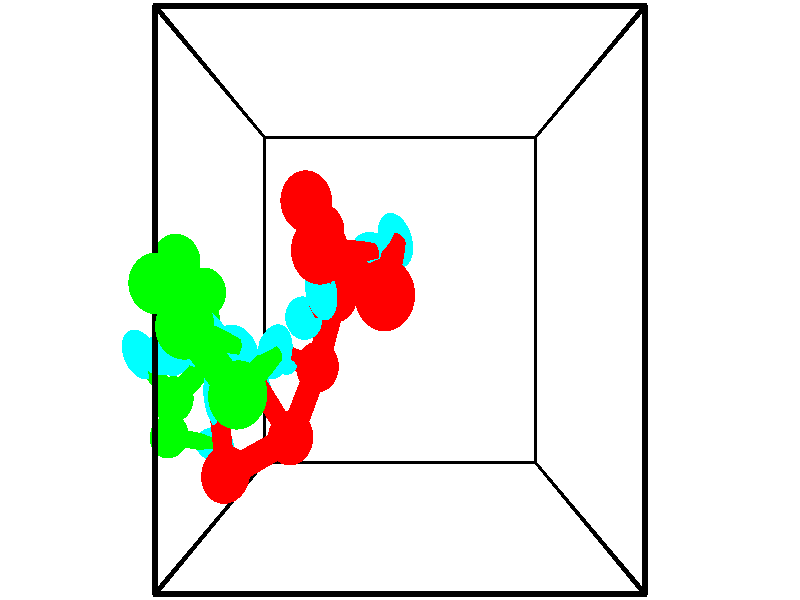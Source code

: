 // switches for output
#declare DRAW_BASES = 1; // possible values are 0, 1; only relevant for DNA ribbons
#declare DRAW_BASES_TYPE = 3; // possible values are 1, 2, 3; only relevant for DNA ribbons
#declare DRAW_FOG = 0; // set to 1 to enable fog

#include "colors.inc"

#include "transforms.inc"
background { rgb <1, 1, 1>}

#default {
   normal{
       ripples 0.25
       frequency 0.20
       turbulence 0.2
       lambda 5
   }
	finish {
		phong 0.1
		phong_size 40.
	}
}

// original window dimensions: 1024x640


// camera settings

camera {
	sky <-0, 1, 0>
	up <-0, 1, 0>
	right 1.6 * <1, 0, 0>
	location <2.5, 2.5, 11.1562>
	look_at <2.5, 2.5, 2.5>
	direction <0, 0, -8.6562>
	angle 67.0682
}


# declare cpy_camera_pos = <2.5, 2.5, 11.1562>;
# if (DRAW_FOG = 1)
fog {
	fog_type 2
	up vnormalize(cpy_camera_pos)
	color rgbt<1,1,1,0.3>
	distance 1e-5
	fog_alt 3e-3
	fog_offset 4
}
# end


// LIGHTS

# declare lum = 6;
global_settings {
	ambient_light rgb lum * <0.05, 0.05, 0.05>
	max_trace_level 15
}# declare cpy_direct_light_amount = 0.25;
light_source
{	1000 * <-1, -1, 1>,
	rgb lum * cpy_direct_light_amount
	parallel
}

light_source
{	1000 * <1, 1, -1>,
	rgb lum * cpy_direct_light_amount
	parallel
}

// strand 0

// nucleotide -1

// particle -1
sphere {
	<2.374187, 2.535158, 6.175449> 0.250000
	pigment { color rgbt <1,0,0,0> }
	no_shadow
}
cylinder {
	<2.423588, 2.778427, 5.861794>,  <2.453228, 2.924388, 5.673600>, 0.100000
	pigment { color rgbt <1,0,0,0> }
	no_shadow
}
cylinder {
	<2.423588, 2.778427, 5.861794>,  <2.374187, 2.535158, 6.175449>, 0.100000
	pigment { color rgbt <1,0,0,0> }
	no_shadow
}

// particle -1
sphere {
	<2.423588, 2.778427, 5.861794> 0.100000
	pigment { color rgbt <1,0,0,0> }
	no_shadow
}
sphere {
	0, 1
	scale<0.080000,0.200000,0.300000>
	matrix <-0.658808, -0.540677, -0.523107,
		-0.742105, 0.581202, 0.333894,
		0.123502, 0.608172, -0.784140,
		2.460638, 2.960879, 5.626552>
	pigment { color rgbt <0,1,1,0> }
	no_shadow
}
cylinder {
	<1.792825, 2.863215, 5.835536>,  <2.374187, 2.535158, 6.175449>, 0.130000
	pigment { color rgbt <1,0,0,0> }
	no_shadow
}

// nucleotide -1

// particle -1
sphere {
	<1.792825, 2.863215, 5.835536> 0.250000
	pigment { color rgbt <1,0,0,0> }
	no_shadow
}
cylinder {
	<2.063602, 2.862617, 5.541122>,  <2.226069, 2.862259, 5.364475>, 0.100000
	pigment { color rgbt <1,0,0,0> }
	no_shadow
}
cylinder {
	<2.063602, 2.862617, 5.541122>,  <1.792825, 2.863215, 5.835536>, 0.100000
	pigment { color rgbt <1,0,0,0> }
	no_shadow
}

// particle -1
sphere {
	<2.063602, 2.862617, 5.541122> 0.100000
	pigment { color rgbt <1,0,0,0> }
	no_shadow
}
sphere {
	0, 1
	scale<0.080000,0.200000,0.300000>
	matrix <-0.686213, -0.362935, -0.630389,
		-0.266190, 0.931813, -0.246711,
		0.676945, -0.001493, -0.736032,
		2.266686, 2.862170, 5.320312>
	pigment { color rgbt <0,1,1,0> }
	no_shadow
}
cylinder {
	<1.584410, 3.303807, 5.248023>,  <1.792825, 2.863215, 5.835536>, 0.130000
	pigment { color rgbt <1,0,0,0> }
	no_shadow
}

// nucleotide -1

// particle -1
sphere {
	<1.584410, 3.303807, 5.248023> 0.250000
	pigment { color rgbt <1,0,0,0> }
	no_shadow
}
cylinder {
	<1.808994, 2.995850, 5.126678>,  <1.943745, 2.811075, 5.053872>, 0.100000
	pigment { color rgbt <1,0,0,0> }
	no_shadow
}
cylinder {
	<1.808994, 2.995850, 5.126678>,  <1.584410, 3.303807, 5.248023>, 0.100000
	pigment { color rgbt <1,0,0,0> }
	no_shadow
}

// particle -1
sphere {
	<1.808994, 2.995850, 5.126678> 0.100000
	pigment { color rgbt <1,0,0,0> }
	no_shadow
}
sphere {
	0, 1
	scale<0.080000,0.200000,0.300000>
	matrix <-0.804461, -0.421916, -0.418125,
		0.193919, 0.478802, -0.856239,
		0.561460, -0.769893, -0.303360,
		1.977432, 2.764882, 5.035670>
	pigment { color rgbt <0,1,1,0> }
	no_shadow
}
cylinder {
	<1.632444, 3.139922, 4.461695>,  <1.584410, 3.303807, 5.248023>, 0.130000
	pigment { color rgbt <1,0,0,0> }
	no_shadow
}

// nucleotide -1

// particle -1
sphere {
	<1.632444, 3.139922, 4.461695> 0.250000
	pigment { color rgbt <1,0,0,0> }
	no_shadow
}
cylinder {
	<1.661808, 2.820023, 4.700027>,  <1.679426, 2.628083, 4.843027>, 0.100000
	pigment { color rgbt <1,0,0,0> }
	no_shadow
}
cylinder {
	<1.661808, 2.820023, 4.700027>,  <1.632444, 3.139922, 4.461695>, 0.100000
	pigment { color rgbt <1,0,0,0> }
	no_shadow
}

// particle -1
sphere {
	<1.661808, 2.820023, 4.700027> 0.100000
	pigment { color rgbt <1,0,0,0> }
	no_shadow
}
sphere {
	0, 1
	scale<0.080000,0.200000,0.300000>
	matrix <-0.676002, -0.479154, -0.559851,
		0.733234, -0.361684, -0.575806,
		0.073410, -0.799748, 0.595831,
		1.683831, 2.580098, 4.878777>
	pigment { color rgbt <0,1,1,0> }
	no_shadow
}
cylinder {
	<1.743614, 2.531492, 4.067238>,  <1.632444, 3.139922, 4.461695>, 0.130000
	pigment { color rgbt <1,0,0,0> }
	no_shadow
}

// nucleotide -1

// particle -1
sphere {
	<1.743614, 2.531492, 4.067238> 0.250000
	pigment { color rgbt <1,0,0,0> }
	no_shadow
}
cylinder {
	<1.589466, 2.422623, 4.419922>,  <1.496977, 2.357301, 4.631532>, 0.100000
	pigment { color rgbt <1,0,0,0> }
	no_shadow
}
cylinder {
	<1.589466, 2.422623, 4.419922>,  <1.743614, 2.531492, 4.067238>, 0.100000
	pigment { color rgbt <1,0,0,0> }
	no_shadow
}

// particle -1
sphere {
	<1.589466, 2.422623, 4.419922> 0.100000
	pigment { color rgbt <1,0,0,0> }
	no_shadow
}
sphere {
	0, 1
	scale<0.080000,0.200000,0.300000>
	matrix <-0.753457, -0.458816, -0.470946,
		0.532722, -0.845819, -0.028258,
		-0.385370, -0.272174, 0.881709,
		1.473855, 2.340971, 4.684435>
	pigment { color rgbt <0,1,1,0> }
	no_shadow
}
cylinder {
	<1.525188, 1.841262, 4.021003>,  <1.743614, 2.531492, 4.067238>, 0.130000
	pigment { color rgbt <1,0,0,0> }
	no_shadow
}

// nucleotide -1

// particle -1
sphere {
	<1.525188, 1.841262, 4.021003> 0.250000
	pigment { color rgbt <1,0,0,0> }
	no_shadow
}
cylinder {
	<1.331928, 1.940109, 4.356979>,  <1.215972, 1.999417, 4.558565>, 0.100000
	pigment { color rgbt <1,0,0,0> }
	no_shadow
}
cylinder {
	<1.331928, 1.940109, 4.356979>,  <1.525188, 1.841262, 4.021003>, 0.100000
	pigment { color rgbt <1,0,0,0> }
	no_shadow
}

// particle -1
sphere {
	<1.331928, 1.940109, 4.356979> 0.100000
	pigment { color rgbt <1,0,0,0> }
	no_shadow
}
sphere {
	0, 1
	scale<0.080000,0.200000,0.300000>
	matrix <-0.824647, -0.450745, -0.341741,
		0.294149, -0.857766, 0.421561,
		-0.483150, 0.247116, 0.839941,
		1.186983, 2.014244, 4.608961>
	pigment { color rgbt <0,1,1,0> }
	no_shadow
}
cylinder {
	<1.279490, 1.216701, 4.417180>,  <1.525188, 1.841262, 4.021003>, 0.130000
	pigment { color rgbt <1,0,0,0> }
	no_shadow
}

// nucleotide -1

// particle -1
sphere {
	<1.279490, 1.216701, 4.417180> 0.250000
	pigment { color rgbt <1,0,0,0> }
	no_shadow
}
cylinder {
	<1.060520, 1.543518, 4.489586>,  <0.929138, 1.739609, 4.533029>, 0.100000
	pigment { color rgbt <1,0,0,0> }
	no_shadow
}
cylinder {
	<1.060520, 1.543518, 4.489586>,  <1.279490, 1.216701, 4.417180>, 0.100000
	pigment { color rgbt <1,0,0,0> }
	no_shadow
}

// particle -1
sphere {
	<1.060520, 1.543518, 4.489586> 0.100000
	pigment { color rgbt <1,0,0,0> }
	no_shadow
}
sphere {
	0, 1
	scale<0.080000,0.200000,0.300000>
	matrix <-0.808450, -0.460447, -0.366604,
		-0.216184, -0.347029, 0.912598,
		-0.547425, 0.817043, 0.181015,
		0.896293, 1.788631, 4.543890>
	pigment { color rgbt <0,1,1,0> }
	no_shadow
}
cylinder {
	<0.644711, 0.950049, 4.726754>,  <1.279490, 1.216701, 4.417180>, 0.130000
	pigment { color rgbt <1,0,0,0> }
	no_shadow
}

// nucleotide -1

// particle -1
sphere {
	<0.644711, 0.950049, 4.726754> 0.250000
	pigment { color rgbt <1,0,0,0> }
	no_shadow
}
cylinder {
	<0.562740, 1.327080, 4.621262>,  <0.513558, 1.553298, 4.557966>, 0.100000
	pigment { color rgbt <1,0,0,0> }
	no_shadow
}
cylinder {
	<0.562740, 1.327080, 4.621262>,  <0.644711, 0.950049, 4.726754>, 0.100000
	pigment { color rgbt <1,0,0,0> }
	no_shadow
}

// particle -1
sphere {
	<0.562740, 1.327080, 4.621262> 0.100000
	pigment { color rgbt <1,0,0,0> }
	no_shadow
}
sphere {
	0, 1
	scale<0.080000,0.200000,0.300000>
	matrix <-0.890768, -0.291269, -0.348849,
		-0.405634, 0.163435, 0.899305,
		-0.204926, 0.942577, -0.263731,
		0.501263, 1.609853, 4.542142>
	pigment { color rgbt <0,1,1,0> }
	no_shadow
}
// strand 1

// nucleotide -1

// particle -1
sphere {
	<-0.688412, 0.931438, 2.813926> 0.250000
	pigment { color rgbt <0,1,0,0> }
	no_shadow
}
cylinder {
	<-0.408205, 0.826416, 2.548492>,  <-0.240081, 0.763403, 2.389233>, 0.100000
	pigment { color rgbt <0,1,0,0> }
	no_shadow
}
cylinder {
	<-0.408205, 0.826416, 2.548492>,  <-0.688412, 0.931438, 2.813926>, 0.100000
	pigment { color rgbt <0,1,0,0> }
	no_shadow
}

// particle -1
sphere {
	<-0.408205, 0.826416, 2.548492> 0.100000
	pigment { color rgbt <0,1,0,0> }
	no_shadow
}
sphere {
	0, 1
	scale<0.080000,0.200000,0.300000>
	matrix <0.701887, 0.085451, 0.707144,
		-0.128961, -0.961126, 0.244144,
		0.700516, -0.262555, -0.663582,
		-0.198050, 0.747650, 2.349418>
	pigment { color rgbt <0,1,1,0> }
	no_shadow
}
cylinder {
	<-0.423318, 1.430961, 3.378597>,  <-0.688412, 0.931438, 2.813926>, 0.130000
	pigment { color rgbt <0,1,0,0> }
	no_shadow
}

// nucleotide -1

// particle -1
sphere {
	<-0.423318, 1.430961, 3.378597> 0.250000
	pigment { color rgbt <0,1,0,0> }
	no_shadow
}
cylinder {
	<-0.561144, 1.723709, 3.613762>,  <-0.643840, 1.899358, 3.754861>, 0.100000
	pigment { color rgbt <0,1,0,0> }
	no_shadow
}
cylinder {
	<-0.561144, 1.723709, 3.613762>,  <-0.423318, 1.430961, 3.378597>, 0.100000
	pigment { color rgbt <0,1,0,0> }
	no_shadow
}

// particle -1
sphere {
	<-0.561144, 1.723709, 3.613762> 0.100000
	pigment { color rgbt <0,1,0,0> }
	no_shadow
}
sphere {
	0, 1
	scale<0.080000,0.200000,0.300000>
	matrix <0.868840, 0.011449, 0.494961,
		0.355516, 0.681348, -0.639823,
		-0.344566, 0.731870, 0.587912,
		-0.664514, 1.943270, 3.790135>
	pigment { color rgbt <0,1,1,0> }
	no_shadow
}
cylinder {
	<0.137578, 1.919390, 3.457369>,  <-0.423318, 1.430961, 3.378597>, 0.130000
	pigment { color rgbt <0,1,0,0> }
	no_shadow
}

// nucleotide -1

// particle -1
sphere {
	<0.137578, 1.919390, 3.457369> 0.250000
	pigment { color rgbt <0,1,0,0> }
	no_shadow
}
cylinder {
	<-0.117865, 1.942314, 3.764328>,  <-0.271130, 1.956069, 3.948503>, 0.100000
	pigment { color rgbt <0,1,0,0> }
	no_shadow
}
cylinder {
	<-0.117865, 1.942314, 3.764328>,  <0.137578, 1.919390, 3.457369>, 0.100000
	pigment { color rgbt <0,1,0,0> }
	no_shadow
}

// particle -1
sphere {
	<-0.117865, 1.942314, 3.764328> 0.100000
	pigment { color rgbt <0,1,0,0> }
	no_shadow
}
sphere {
	0, 1
	scale<0.080000,0.200000,0.300000>
	matrix <0.769495, 0.037545, 0.637548,
		0.007726, 0.997650, -0.068076,
		-0.638606, 0.057310, 0.767397,
		-0.309447, 1.959507, 3.994547>
	pigment { color rgbt <0,1,1,0> }
	no_shadow
}
cylinder {
	<0.125035, 2.577606, 3.819158>,  <0.137578, 1.919390, 3.457369>, 0.130000
	pigment { color rgbt <0,1,0,0> }
	no_shadow
}

// nucleotide -1

// particle -1
sphere {
	<0.125035, 2.577606, 3.819158> 0.250000
	pigment { color rgbt <0,1,0,0> }
	no_shadow
}
cylinder {
	<0.029312, 2.271744, 4.058502>,  <-0.028122, 2.088227, 4.202108>, 0.100000
	pigment { color rgbt <0,1,0,0> }
	no_shadow
}
cylinder {
	<0.029312, 2.271744, 4.058502>,  <0.125035, 2.577606, 3.819158>, 0.100000
	pigment { color rgbt <0,1,0,0> }
	no_shadow
}

// particle -1
sphere {
	<0.029312, 2.271744, 4.058502> 0.100000
	pigment { color rgbt <0,1,0,0> }
	no_shadow
}
sphere {
	0, 1
	scale<0.080000,0.200000,0.300000>
	matrix <0.677244, 0.310145, 0.667196,
		-0.695753, 0.564900, 0.443638,
		-0.239307, -0.764655, 0.598360,
		-0.042480, 2.042347, 4.238010>
	pigment { color rgbt <0,1,1,0> }
	no_shadow
}
cylinder {
	<0.041924, 2.855588, 4.517587>,  <0.125035, 2.577606, 3.819158>, 0.130000
	pigment { color rgbt <0,1,0,0> }
	no_shadow
}

// nucleotide -1

// particle -1
sphere {
	<0.041924, 2.855588, 4.517587> 0.250000
	pigment { color rgbt <0,1,0,0> }
	no_shadow
}
cylinder {
	<0.149929, 2.474380, 4.572502>,  <0.214732, 2.245656, 4.605451>, 0.100000
	pigment { color rgbt <0,1,0,0> }
	no_shadow
}
cylinder {
	<0.149929, 2.474380, 4.572502>,  <0.041924, 2.855588, 4.517587>, 0.100000
	pigment { color rgbt <0,1,0,0> }
	no_shadow
}

// particle -1
sphere {
	<0.149929, 2.474380, 4.572502> 0.100000
	pigment { color rgbt <0,1,0,0> }
	no_shadow
}
sphere {
	0, 1
	scale<0.080000,0.200000,0.300000>
	matrix <0.753364, 0.297900, 0.586258,
		-0.599613, -0.054870, 0.798407,
		0.270014, -0.953019, 0.137288,
		0.230933, 2.188475, 4.613688>
	pigment { color rgbt <0,1,1,0> }
	no_shadow
}
cylinder {
	<0.125512, 2.634785, 5.271007>,  <0.041924, 2.855588, 4.517587>, 0.130000
	pigment { color rgbt <0,1,0,0> }
	no_shadow
}

// nucleotide -1

// particle -1
sphere {
	<0.125512, 2.634785, 5.271007> 0.250000
	pigment { color rgbt <0,1,0,0> }
	no_shadow
}
cylinder {
	<0.344322, 2.376564, 5.057831>,  <0.475608, 2.221631, 4.929925>, 0.100000
	pigment { color rgbt <0,1,0,0> }
	no_shadow
}
cylinder {
	<0.344322, 2.376564, 5.057831>,  <0.125512, 2.634785, 5.271007>, 0.100000
	pigment { color rgbt <0,1,0,0> }
	no_shadow
}

// particle -1
sphere {
	<0.344322, 2.376564, 5.057831> 0.100000
	pigment { color rgbt <0,1,0,0> }
	no_shadow
}
sphere {
	0, 1
	scale<0.080000,0.200000,0.300000>
	matrix <0.750975, 0.097150, 0.653145,
		-0.369865, -0.757511, 0.537938,
		0.547025, -0.645553, -0.532939,
		0.508430, 2.182898, 4.897949>
	pigment { color rgbt <0,1,1,0> }
	no_shadow
}
cylinder {
	<0.574062, 2.305406, 5.745987>,  <0.125512, 2.634785, 5.271007>, 0.130000
	pigment { color rgbt <0,1,0,0> }
	no_shadow
}

// nucleotide -1

// particle -1
sphere {
	<0.574062, 2.305406, 5.745987> 0.250000
	pigment { color rgbt <0,1,0,0> }
	no_shadow
}
cylinder {
	<0.753611, 2.180939, 5.410919>,  <0.861340, 2.106258, 5.209878>, 0.100000
	pigment { color rgbt <0,1,0,0> }
	no_shadow
}
cylinder {
	<0.753611, 2.180939, 5.410919>,  <0.574062, 2.305406, 5.745987>, 0.100000
	pigment { color rgbt <0,1,0,0> }
	no_shadow
}

// particle -1
sphere {
	<0.753611, 2.180939, 5.410919> 0.100000
	pigment { color rgbt <0,1,0,0> }
	no_shadow
}
sphere {
	0, 1
	scale<0.080000,0.200000,0.300000>
	matrix <0.893486, 0.141505, 0.426215,
		-0.014090, -0.939761, 0.341543,
		0.448871, -0.311169, -0.837669,
		0.888272, 2.087588, 5.159618>
	pigment { color rgbt <0,1,1,0> }
	no_shadow
}
cylinder {
	<1.081694, 1.808462, 5.869934>,  <0.574062, 2.305406, 5.745987>, 0.130000
	pigment { color rgbt <0,1,0,0> }
	no_shadow
}

// nucleotide -1

// particle -1
sphere {
	<1.081694, 1.808462, 5.869934> 0.250000
	pigment { color rgbt <0,1,0,0> }
	no_shadow
}
cylinder {
	<1.197460, 1.965088, 5.520554>,  <1.266920, 2.059064, 5.310925>, 0.100000
	pigment { color rgbt <0,1,0,0> }
	no_shadow
}
cylinder {
	<1.197460, 1.965088, 5.520554>,  <1.081694, 1.808462, 5.869934>, 0.100000
	pigment { color rgbt <0,1,0,0> }
	no_shadow
}

// particle -1
sphere {
	<1.197460, 1.965088, 5.520554> 0.100000
	pigment { color rgbt <0,1,0,0> }
	no_shadow
}
sphere {
	0, 1
	scale<0.080000,0.200000,0.300000>
	matrix <0.906164, 0.181911, 0.381806,
		0.308392, -0.901989, -0.302175,
		0.289416, 0.391566, -0.873450,
		1.284285, 2.082558, 5.258519>
	pigment { color rgbt <0,1,1,0> }
	no_shadow
}
// box output
cylinder {
	<0.000000, 0.000000, 0.000000>,  <5.000000, 0.000000, 0.000000>, 0.025000
	pigment { color rgbt <0,0,0,0> }
	no_shadow
}
cylinder {
	<0.000000, 0.000000, 0.000000>,  <0.000000, 5.000000, 0.000000>, 0.025000
	pigment { color rgbt <0,0,0,0> }
	no_shadow
}
cylinder {
	<0.000000, 0.000000, 0.000000>,  <0.000000, 0.000000, 5.000000>, 0.025000
	pigment { color rgbt <0,0,0,0> }
	no_shadow
}
cylinder {
	<5.000000, 5.000000, 5.000000>,  <0.000000, 5.000000, 5.000000>, 0.025000
	pigment { color rgbt <0,0,0,0> }
	no_shadow
}
cylinder {
	<5.000000, 5.000000, 5.000000>,  <5.000000, 0.000000, 5.000000>, 0.025000
	pigment { color rgbt <0,0,0,0> }
	no_shadow
}
cylinder {
	<5.000000, 5.000000, 5.000000>,  <5.000000, 5.000000, 0.000000>, 0.025000
	pigment { color rgbt <0,0,0,0> }
	no_shadow
}
cylinder {
	<0.000000, 0.000000, 5.000000>,  <0.000000, 5.000000, 5.000000>, 0.025000
	pigment { color rgbt <0,0,0,0> }
	no_shadow
}
cylinder {
	<0.000000, 0.000000, 5.000000>,  <5.000000, 0.000000, 5.000000>, 0.025000
	pigment { color rgbt <0,0,0,0> }
	no_shadow
}
cylinder {
	<5.000000, 5.000000, 0.000000>,  <0.000000, 5.000000, 0.000000>, 0.025000
	pigment { color rgbt <0,0,0,0> }
	no_shadow
}
cylinder {
	<5.000000, 5.000000, 0.000000>,  <5.000000, 0.000000, 0.000000>, 0.025000
	pigment { color rgbt <0,0,0,0> }
	no_shadow
}
cylinder {
	<5.000000, 0.000000, 5.000000>,  <5.000000, 0.000000, 0.000000>, 0.025000
	pigment { color rgbt <0,0,0,0> }
	no_shadow
}
cylinder {
	<0.000000, 5.000000, 0.000000>,  <0.000000, 5.000000, 5.000000>, 0.025000
	pigment { color rgbt <0,0,0,0> }
	no_shadow
}
// end of box output
